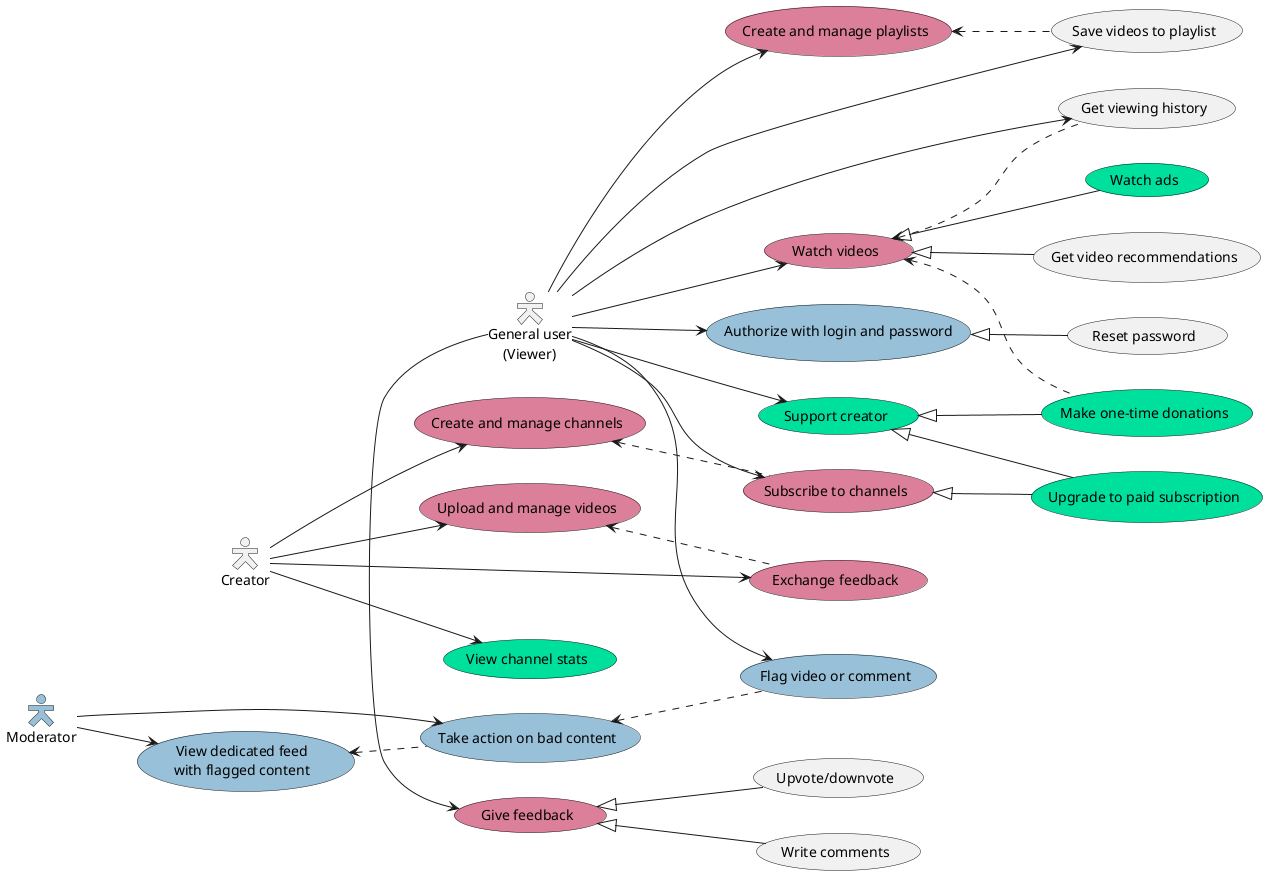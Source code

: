 @startuml
skinparam actorStyle Hollow
skinparam defaultTextAlignment center
skinparam maxMessageSize 150
skinparam Shadowing false
skinparam ParticipantPadding 20



actor "General user\n(Viewer)" as viewer
top to bottom direction

(Watch videos) as _watch_videos #DC7F9B
(Watch ads) as _watch_ads #00E09D
_watch_videos <|-- _watch_ads
(Get video recommendations) as _get_recs
_watch_videos <|-- _get_recs
viewer --> _watch_videos

(Create and manage playlists) as _create_playlists #DC7F9B
(Save videos to playlist) as _save_video
viewer --> _save_video
_create_playlists <.. _save_video
viewer --> _create_playlists

(Authorize with login and password) as _authorize #98C1D9
(Reset password) as _reset_password
_authorize <|-- _reset_password
viewer --> _authorize

(Flag video or comment) as _flag_video #98C1D9
viewer --> _flag_video

(Subscribe to channels) as _subscribe #DC7F9B
viewer --> _subscribe

(Support creator) as _support #00E09D
viewer --> _support
(Make one-time donations) as _donate #00E09D
_watch_videos <.. _donate
_support <|-- _donate
(Upgrade to paid subscription) as _upgrade_to_paid #00E09D
_subscribe <|-- _upgrade_to_paid
_support <|-- _upgrade_to_paid

(Give feedback) as _give_feedback #DC7F9B
_give_feedback <|-- (Write comments)
_give_feedback <|-- (Upvote/downvote)
viewer -> _give_feedback
(Get viewing history) as _get_history
viewer --> _get_history
_watch_videos <.. _get_history



actor "Moderator" as moderator #98C1D9
top to bottom direction

(View dedicated feed\nwith flagged content) as _view_flagged #98C1D9
moderator --> _view_flagged
(Take action on bad content) as _take_action #98C1D9
_take_action <.. _flag_video
moderator --> _take_action
_view_flagged <.. _take_action



actor "Creator" as creator
left to right direction

(Upload and manage videos) as _upload #DC7F9B
creator --> _upload

(Create and manage channels) as _create_channels #DC7F9B
_create_channels <.. _subscribe
creator --> _create_channels

(Exchange feedback) as _creator_feedback #DC7F9B
creator --> _creator_feedback
_upload <.. _creator_feedback

(View channel stats) as _view_stats #00E09D
creator --> _view_stats
@enduml
